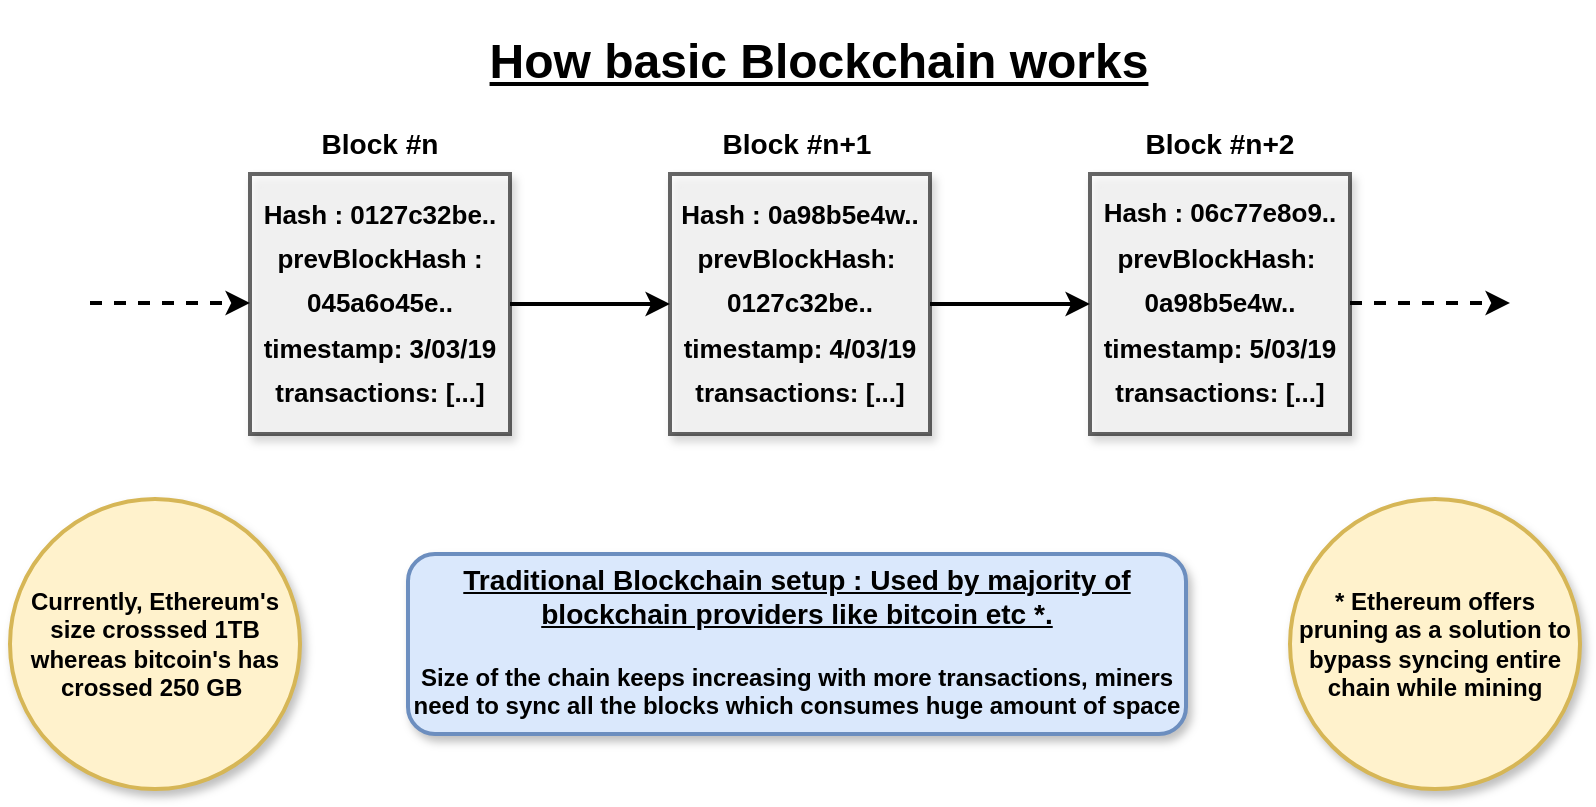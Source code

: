 <mxfile version="12.8.5" type="device"><diagram id="6ho1PcjkxGNB7MnElBY1" name="Page-1"><mxGraphModel dx="1422" dy="719" grid="1" gridSize="10" guides="1" tooltips="1" connect="1" arrows="1" fold="1" page="1" pageScale="1" pageWidth="827" pageHeight="1169" math="0" shadow="0"><root><mxCell id="0"/><mxCell id="1" parent="0"/><mxCell id="ux_GC1dQ5pgAm-IJL_Lo-8" value="" style="edgeStyle=orthogonalEdgeStyle;rounded=0;orthogonalLoop=1;jettySize=auto;html=1;strokeWidth=2;" parent="1" source="ux_GC1dQ5pgAm-IJL_Lo-6" target="ux_GC1dQ5pgAm-IJL_Lo-7" edge="1"><mxGeometry relative="1" as="geometry"/></mxCell><mxCell id="ux_GC1dQ5pgAm-IJL_Lo-6" value="&lt;h3 style=&quot;line-height: 170% ; font-size: 13px&quot;&gt;Hash : 0127c32be..&lt;br&gt;prevBlockHash : 045a6o45e..&lt;br&gt;timestamp: 3/03/19&lt;br&gt;transactions: [...]&lt;/h3&gt;" style="whiteSpace=wrap;html=1;aspect=fixed;strokeWidth=2;shadow=1;comic=0;perimeterSpacing=0;opacity=60;" parent="1" vertex="1"><mxGeometry x="140" y="170" width="130" height="130" as="geometry"/></mxCell><mxCell id="ux_GC1dQ5pgAm-IJL_Lo-10" value="" style="edgeStyle=orthogonalEdgeStyle;rounded=0;orthogonalLoop=1;jettySize=auto;html=1;strokeWidth=2;" parent="1" source="ux_GC1dQ5pgAm-IJL_Lo-7" target="ux_GC1dQ5pgAm-IJL_Lo-9" edge="1"><mxGeometry relative="1" as="geometry"/></mxCell><mxCell id="ux_GC1dQ5pgAm-IJL_Lo-7" value="&lt;p style=&quot;line-height: 170%&quot;&gt;&lt;/p&gt;&lt;h4 style=&quot;line-height: 170% ; font-size: 13px&quot;&gt;&lt;span style=&quot;white-space: normal&quot;&gt;Hash : 0a98b5e4w..&lt;/span&gt;&lt;br style=&quot;white-space: normal&quot;&gt;&lt;span style=&quot;white-space: normal&quot;&gt;prevBlockHash:&amp;nbsp;&lt;br&gt;&lt;/span&gt;0127c32be..&lt;br style=&quot;white-space: normal&quot;&gt;&lt;span style=&quot;white-space: normal&quot;&gt;timestamp: 4/03/19&lt;/span&gt;&lt;br style=&quot;white-space: normal&quot;&gt;&lt;span style=&quot;white-space: normal&quot;&gt;transactions: [...]&lt;/span&gt;&lt;/h4&gt;&lt;p&gt;&lt;/p&gt;" style="whiteSpace=wrap;html=1;aspect=fixed;strokeWidth=2;shadow=1;opacity=60;" parent="1" vertex="1"><mxGeometry x="350" y="170" width="130" height="130" as="geometry"/></mxCell><mxCell id="ux_GC1dQ5pgAm-IJL_Lo-9" value="&lt;p style=&quot;line-height: 140%&quot;&gt;&lt;/p&gt;&lt;h4 style=&quot;line-height: 180%&quot;&gt;&lt;font style=&quot;font-size: 13px&quot;&gt;&lt;span style=&quot;white-space: normal&quot;&gt;Hash : 06c77e8o9..&lt;/span&gt;&lt;/font&gt;&lt;font style=&quot;font-size: 13px&quot;&gt;&lt;br style=&quot;white-space: normal&quot;&gt;&lt;/font&gt;&lt;font style=&quot;font-size: 13px&quot;&gt;&lt;span style=&quot;white-space: normal&quot;&gt;prevBlockHash:&amp;nbsp;&lt;br&gt;&lt;/span&gt;&lt;/font&gt;&lt;font style=&quot;font-size: 13px&quot;&gt;0a98b5e4w..&lt;/font&gt;&lt;font style=&quot;font-size: 13px&quot;&gt;&lt;br style=&quot;white-space: normal&quot;&gt;&lt;/font&gt;&lt;font style=&quot;font-size: 13px&quot;&gt;&lt;span style=&quot;white-space: normal&quot;&gt;timestamp: 5/03/19&lt;/span&gt;&lt;/font&gt;&lt;font style=&quot;font-size: 13px&quot;&gt;&lt;br style=&quot;white-space: normal&quot;&gt;&lt;/font&gt;&lt;font style=&quot;font-size: 13px&quot;&gt;&lt;span style=&quot;white-space: normal&quot;&gt;transactions: [...]&lt;/span&gt;&lt;/font&gt;&lt;/h4&gt;&lt;p&gt;&lt;/p&gt;" style="whiteSpace=wrap;html=1;aspect=fixed;strokeWidth=2;shadow=1;opacity=60;" parent="1" vertex="1"><mxGeometry x="560" y="170" width="130" height="130" as="geometry"/></mxCell><mxCell id="ux_GC1dQ5pgAm-IJL_Lo-11" value="" style="edgeStyle=orthogonalEdgeStyle;rounded=0;orthogonalLoop=1;jettySize=auto;html=1;dashed=1;strokeWidth=2;" parent="1" edge="1"><mxGeometry relative="1" as="geometry"><mxPoint x="60" y="234.5" as="sourcePoint"/><mxPoint x="140" y="234.5" as="targetPoint"/></mxGeometry></mxCell><mxCell id="ux_GC1dQ5pgAm-IJL_Lo-12" value="" style="edgeStyle=orthogonalEdgeStyle;rounded=0;orthogonalLoop=1;jettySize=auto;html=1;dashed=1;strokeWidth=2;" parent="1" edge="1"><mxGeometry relative="1" as="geometry"><mxPoint x="690" y="234.5" as="sourcePoint"/><mxPoint x="770" y="234.5" as="targetPoint"/></mxGeometry></mxCell><mxCell id="ux_GC1dQ5pgAm-IJL_Lo-15" value="&lt;h3&gt;&lt;u&gt;Traditional Blockchain setup : Used by majority of blockchain providers like bitcoin etc *.&lt;/u&gt;&lt;/h3&gt;&lt;h4&gt;Size of the chain keeps increasing with more transactions, miners need to sync all the blocks which consumes huge amount of space&lt;/h4&gt;" style="rounded=1;whiteSpace=wrap;html=1;shadow=1;strokeWidth=2;fillColor=#dae8fc;strokeColor=#6c8ebf;" parent="1" vertex="1"><mxGeometry x="219" y="360" width="389" height="90" as="geometry"/></mxCell><mxCell id="ux_GC1dQ5pgAm-IJL_Lo-17" value="&lt;h1&gt;How basic Blockchain works&lt;/h1&gt;" style="text;html=1;align=center;verticalAlign=middle;resizable=0;points=[];autosize=1;rounded=1;fillColor=none;fontStyle=5" parent="1" vertex="1"><mxGeometry x="254" y="89" width="340" height="50" as="geometry"/></mxCell><mxCell id="ux_GC1dQ5pgAm-IJL_Lo-18" value="&lt;h4&gt;Currently, Ethereum's size crosssed 1TB whereas bitcoin's has crossed 250 GB&amp;nbsp;&lt;/h4&gt;" style="ellipse;whiteSpace=wrap;html=1;aspect=fixed;shadow=1;comic=0;strokeWidth=2;align=center;fillColor=#fff2cc;strokeColor=#d6b656;" parent="1" vertex="1"><mxGeometry x="20" y="332.5" width="145" height="145" as="geometry"/></mxCell><mxCell id="ux_GC1dQ5pgAm-IJL_Lo-21" value="&lt;h4&gt;* Ethereum offers pruning as a solution to bypass syncing entire chain while mining&lt;/h4&gt;" style="ellipse;whiteSpace=wrap;html=1;aspect=fixed;shadow=1;comic=0;strokeWidth=2;align=center;fillColor=#fff2cc;strokeColor=#d6b656;" parent="1" vertex="1"><mxGeometry x="660" y="332.5" width="145" height="145" as="geometry"/></mxCell><mxCell id="SqqLxvv-J_P5yIDWm8mV-2" value="&lt;h3&gt;Block #n&lt;/h3&gt;" style="text;html=1;strokeColor=none;fillColor=none;align=center;verticalAlign=middle;whiteSpace=wrap;rounded=0;" vertex="1" parent="1"><mxGeometry x="170" y="139" width="70" height="31" as="geometry"/></mxCell><mxCell id="SqqLxvv-J_P5yIDWm8mV-3" value="&lt;h3&gt;Block #n+1&lt;/h3&gt;" style="text;html=1;strokeColor=none;fillColor=none;align=center;verticalAlign=middle;whiteSpace=wrap;rounded=0;" vertex="1" parent="1"><mxGeometry x="373" y="139" width="81" height="31" as="geometry"/></mxCell><mxCell id="SqqLxvv-J_P5yIDWm8mV-4" value="&lt;h3&gt;Block #n+2&lt;/h3&gt;" style="text;html=1;strokeColor=none;fillColor=none;align=center;verticalAlign=middle;whiteSpace=wrap;rounded=0;" vertex="1" parent="1"><mxGeometry x="585" y="139" width="80" height="31" as="geometry"/></mxCell></root></mxGraphModel></diagram></mxfile>